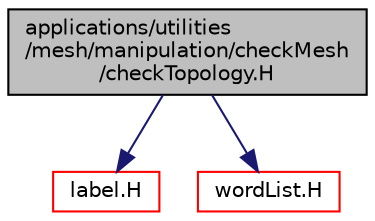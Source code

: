digraph "applications/utilities/mesh/manipulation/checkMesh/checkTopology.H"
{
  bgcolor="transparent";
  edge [fontname="Helvetica",fontsize="10",labelfontname="Helvetica",labelfontsize="10"];
  node [fontname="Helvetica",fontsize="10",shape=record];
  Node1 [label="applications/utilities\l/mesh/manipulation/checkMesh\l/checkTopology.H",height=0.2,width=0.4,color="black", fillcolor="grey75", style="filled", fontcolor="black"];
  Node1 -> Node2 [color="midnightblue",fontsize="10",style="solid",fontname="Helvetica"];
  Node2 [label="label.H",height=0.2,width=0.4,color="red",URL="$a08831.html"];
  Node1 -> Node3 [color="midnightblue",fontsize="10",style="solid",fontname="Helvetica"];
  Node3 [label="wordList.H",height=0.2,width=0.4,color="red",URL="$a08920.html"];
}
